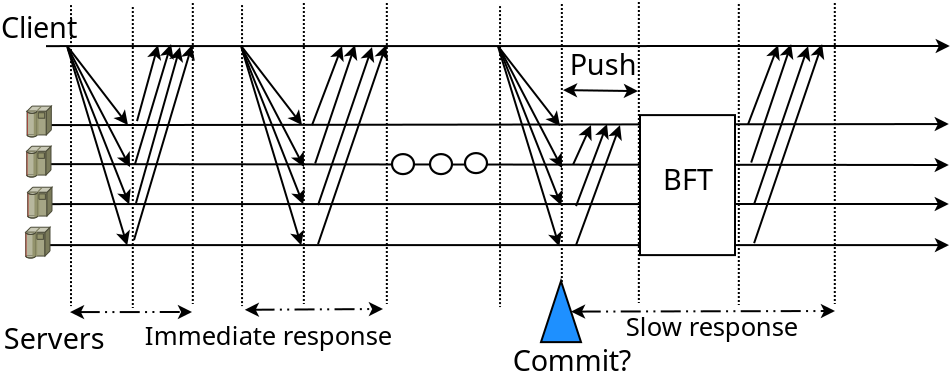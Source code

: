 <?xml version="1.0" encoding="UTF-8"?>
<dia:diagram xmlns:dia="http://www.lysator.liu.se/~alla/dia/">
  <dia:layer name="Background" visible="true">
    <dia:object type="Standard - Line" version="0" id="O0">
      <dia:attribute name="obj_pos">
        <dia:point val="2.25,20"/>
      </dia:attribute>
      <dia:attribute name="obj_bb">
        <dia:rectangle val="2.2,19.5;47.55,20.5"/>
      </dia:attribute>
      <dia:attribute name="conn_endpoints">
        <dia:point val="2.25,20"/>
        <dia:point val="47.5,20"/>
      </dia:attribute>
      <dia:attribute name="numcp">
        <dia:int val="1"/>
      </dia:attribute>
      <dia:attribute name="end_arrow">
        <dia:enum val="22"/>
      </dia:attribute>
      <dia:attribute name="end_arrow_length">
        <dia:real val="0.5"/>
      </dia:attribute>
      <dia:attribute name="end_arrow_width">
        <dia:real val="0.5"/>
      </dia:attribute>
    </dia:object>
    <dia:object type="Standard - Line" version="0" id="O1">
      <dia:attribute name="obj_pos">
        <dia:point val="2.4,17.95"/>
      </dia:attribute>
      <dia:attribute name="obj_bb">
        <dia:rectangle val="2.35,17.445;47.54,18.445"/>
      </dia:attribute>
      <dia:attribute name="conn_endpoints">
        <dia:point val="2.4,17.95"/>
        <dia:point val="47.49,17.945"/>
      </dia:attribute>
      <dia:attribute name="numcp">
        <dia:int val="1"/>
      </dia:attribute>
      <dia:attribute name="end_arrow">
        <dia:enum val="22"/>
      </dia:attribute>
      <dia:attribute name="end_arrow_length">
        <dia:real val="0.5"/>
      </dia:attribute>
      <dia:attribute name="end_arrow_width">
        <dia:real val="0.5"/>
      </dia:attribute>
    </dia:object>
    <dia:object type="Standard - Line" version="0" id="O2">
      <dia:attribute name="obj_pos">
        <dia:point val="2.4,15.95"/>
      </dia:attribute>
      <dia:attribute name="obj_bb">
        <dia:rectangle val="2.35,15.495;47.541,16.495"/>
      </dia:attribute>
      <dia:attribute name="conn_endpoints">
        <dia:point val="2.4,15.95"/>
        <dia:point val="47.49,15.995"/>
      </dia:attribute>
      <dia:attribute name="numcp">
        <dia:int val="1"/>
      </dia:attribute>
      <dia:attribute name="end_arrow">
        <dia:enum val="22"/>
      </dia:attribute>
      <dia:attribute name="end_arrow_length">
        <dia:real val="0.5"/>
      </dia:attribute>
      <dia:attribute name="end_arrow_width">
        <dia:real val="0.5"/>
      </dia:attribute>
    </dia:object>
    <dia:object type="Standard - Line" version="0" id="O3">
      <dia:attribute name="obj_pos">
        <dia:point val="2.4,14"/>
      </dia:attribute>
      <dia:attribute name="obj_bb">
        <dia:rectangle val="2.35,13.445;47.541,14.445"/>
      </dia:attribute>
      <dia:attribute name="conn_endpoints">
        <dia:point val="2.4,14"/>
        <dia:point val="47.49,13.945"/>
      </dia:attribute>
      <dia:attribute name="numcp">
        <dia:int val="1"/>
      </dia:attribute>
      <dia:attribute name="end_arrow">
        <dia:enum val="22"/>
      </dia:attribute>
      <dia:attribute name="end_arrow_length">
        <dia:real val="0.5"/>
      </dia:attribute>
      <dia:attribute name="end_arrow_width">
        <dia:real val="0.5"/>
      </dia:attribute>
    </dia:object>
    <dia:object type="Standard - Line" version="0" id="O4">
      <dia:attribute name="obj_pos">
        <dia:point val="2.35,10.05"/>
      </dia:attribute>
      <dia:attribute name="obj_bb">
        <dia:rectangle val="2.3,9.545;47.59,10.545"/>
      </dia:attribute>
      <dia:attribute name="conn_endpoints">
        <dia:point val="2.35,10.05"/>
        <dia:point val="47.54,10.045"/>
      </dia:attribute>
      <dia:attribute name="numcp">
        <dia:int val="1"/>
      </dia:attribute>
      <dia:attribute name="end_arrow">
        <dia:enum val="22"/>
      </dia:attribute>
      <dia:attribute name="end_arrow_length">
        <dia:real val="0.5"/>
      </dia:attribute>
      <dia:attribute name="end_arrow_width">
        <dia:real val="0.5"/>
      </dia:attribute>
    </dia:object>
    <dia:object type="Standard - Line" version="0" id="O5">
      <dia:attribute name="obj_pos">
        <dia:point val="3.45,10.1"/>
      </dia:attribute>
      <dia:attribute name="obj_bb">
        <dia:rectangle val="3.38,10.03;6.877,14.345"/>
      </dia:attribute>
      <dia:attribute name="conn_endpoints">
        <dia:point val="3.45,10.1"/>
        <dia:point val="6.45,14"/>
      </dia:attribute>
      <dia:attribute name="numcp">
        <dia:int val="1"/>
      </dia:attribute>
      <dia:attribute name="end_arrow">
        <dia:enum val="22"/>
      </dia:attribute>
      <dia:attribute name="end_arrow_length">
        <dia:real val="0.5"/>
      </dia:attribute>
      <dia:attribute name="end_arrow_width">
        <dia:real val="0.5"/>
      </dia:attribute>
    </dia:object>
    <dia:object type="Standard - Line" version="0" id="O6">
      <dia:attribute name="obj_pos">
        <dia:point val="3.46,10.165"/>
      </dia:attribute>
      <dia:attribute name="obj_bb">
        <dia:rectangle val="3.393,10.098;7.017,16.375"/>
      </dia:attribute>
      <dia:attribute name="conn_endpoints">
        <dia:point val="3.46,10.165"/>
        <dia:point val="6.55,16.1"/>
      </dia:attribute>
      <dia:attribute name="numcp">
        <dia:int val="1"/>
      </dia:attribute>
      <dia:attribute name="end_arrow">
        <dia:enum val="22"/>
      </dia:attribute>
      <dia:attribute name="end_arrow_length">
        <dia:real val="0.5"/>
      </dia:attribute>
      <dia:attribute name="end_arrow_width">
        <dia:real val="0.5"/>
      </dia:attribute>
    </dia:object>
    <dia:object type="Standard - Line" version="0" id="O7">
      <dia:attribute name="obj_pos">
        <dia:point val="3.45,10.2"/>
      </dia:attribute>
      <dia:attribute name="obj_bb">
        <dia:rectangle val="3.385,10.135;6.994,18.195"/>
      </dia:attribute>
      <dia:attribute name="conn_endpoints">
        <dia:point val="3.45,10.2"/>
        <dia:point val="6.51,17.965"/>
      </dia:attribute>
      <dia:attribute name="numcp">
        <dia:int val="1"/>
      </dia:attribute>
      <dia:attribute name="end_arrow">
        <dia:enum val="22"/>
      </dia:attribute>
      <dia:attribute name="end_arrow_length">
        <dia:real val="0.5"/>
      </dia:attribute>
      <dia:attribute name="end_arrow_width">
        <dia:real val="0.5"/>
      </dia:attribute>
    </dia:object>
    <dia:object type="Standard - Line" version="0" id="O8">
      <dia:attribute name="obj_pos">
        <dia:point val="3.4,10.05"/>
      </dia:attribute>
      <dia:attribute name="obj_bb">
        <dia:rectangle val="3.338,9.988;6.903,20.207"/>
      </dia:attribute>
      <dia:attribute name="conn_endpoints">
        <dia:point val="3.4,10.05"/>
        <dia:point val="6.41,20.015"/>
      </dia:attribute>
      <dia:attribute name="numcp">
        <dia:int val="1"/>
      </dia:attribute>
      <dia:attribute name="end_arrow">
        <dia:enum val="22"/>
      </dia:attribute>
      <dia:attribute name="end_arrow_length">
        <dia:real val="0.5"/>
      </dia:attribute>
      <dia:attribute name="end_arrow_width">
        <dia:real val="0.5"/>
      </dia:attribute>
    </dia:object>
    <dia:object type="Standard - Line" version="0" id="O9">
      <dia:attribute name="obj_pos">
        <dia:point val="6.9,13.8"/>
      </dia:attribute>
      <dia:attribute name="obj_bb">
        <dia:rectangle val="6.838,9.819;8.445,13.861"/>
      </dia:attribute>
      <dia:attribute name="conn_endpoints">
        <dia:point val="6.9,13.8"/>
        <dia:point val="7.95,10"/>
      </dia:attribute>
      <dia:attribute name="numcp">
        <dia:int val="1"/>
      </dia:attribute>
      <dia:attribute name="end_arrow">
        <dia:enum val="22"/>
      </dia:attribute>
      <dia:attribute name="end_arrow_length">
        <dia:real val="0.5"/>
      </dia:attribute>
      <dia:attribute name="end_arrow_width">
        <dia:real val="0.5"/>
      </dia:attribute>
    </dia:object>
    <dia:object type="Standard - Line" version="0" id="O10">
      <dia:attribute name="obj_pos">
        <dia:point val="6.8,15.95"/>
      </dia:attribute>
      <dia:attribute name="obj_bb">
        <dia:rectangle val="6.738,9.758;9.093,16.012"/>
      </dia:attribute>
      <dia:attribute name="conn_endpoints">
        <dia:point val="6.8,15.95"/>
        <dia:point val="8.6,9.95"/>
      </dia:attribute>
      <dia:attribute name="numcp">
        <dia:int val="1"/>
      </dia:attribute>
      <dia:attribute name="end_arrow">
        <dia:enum val="22"/>
      </dia:attribute>
      <dia:attribute name="end_arrow_length">
        <dia:real val="0.5"/>
      </dia:attribute>
      <dia:attribute name="end_arrow_width">
        <dia:real val="0.5"/>
      </dia:attribute>
    </dia:object>
    <dia:object type="Standard - Line" version="0" id="O11">
      <dia:attribute name="obj_pos">
        <dia:point val="6.85,17.9"/>
      </dia:attribute>
      <dia:attribute name="obj_bb">
        <dia:rectangle val="6.788,9.916;9.545,17.962"/>
      </dia:attribute>
      <dia:attribute name="conn_endpoints">
        <dia:point val="6.85,17.9"/>
        <dia:point val="9.05,10.1"/>
      </dia:attribute>
      <dia:attribute name="numcp">
        <dia:int val="1"/>
      </dia:attribute>
      <dia:attribute name="end_arrow">
        <dia:enum val="22"/>
      </dia:attribute>
      <dia:attribute name="end_arrow_length">
        <dia:real val="0.5"/>
      </dia:attribute>
      <dia:attribute name="end_arrow_width">
        <dia:real val="0.5"/>
      </dia:attribute>
    </dia:object>
    <dia:object type="Standard - Line" version="0" id="O12">
      <dia:attribute name="obj_pos">
        <dia:point val="6.75,19.75"/>
      </dia:attribute>
      <dia:attribute name="obj_bb">
        <dia:rectangle val="6.688,9.81;10.143,19.812"/>
      </dia:attribute>
      <dia:attribute name="conn_endpoints">
        <dia:point val="6.75,19.75"/>
        <dia:point val="9.65,10"/>
      </dia:attribute>
      <dia:attribute name="numcp">
        <dia:int val="1"/>
      </dia:attribute>
      <dia:attribute name="end_arrow">
        <dia:enum val="22"/>
      </dia:attribute>
      <dia:attribute name="end_arrow_length">
        <dia:real val="0.5"/>
      </dia:attribute>
      <dia:attribute name="end_arrow_width">
        <dia:real val="0.5"/>
      </dia:attribute>
    </dia:object>
    <dia:object type="Standard - Line" version="0" id="O13">
      <dia:attribute name="obj_pos">
        <dia:point val="3.6,8"/>
      </dia:attribute>
      <dia:attribute name="obj_bb">
        <dia:rectangle val="3.55,7.95;3.65,23.1"/>
      </dia:attribute>
      <dia:attribute name="conn_endpoints">
        <dia:point val="3.6,8"/>
        <dia:point val="3.6,23.05"/>
      </dia:attribute>
      <dia:attribute name="numcp">
        <dia:int val="1"/>
      </dia:attribute>
      <dia:attribute name="line_style">
        <dia:enum val="4"/>
      </dia:attribute>
    </dia:object>
    <dia:object type="Standard - Line" version="0" id="O14">
      <dia:attribute name="obj_pos">
        <dia:point val="6.69,8.095"/>
      </dia:attribute>
      <dia:attribute name="obj_bb">
        <dia:rectangle val="6.64,8.045;6.74,23.195"/>
      </dia:attribute>
      <dia:attribute name="conn_endpoints">
        <dia:point val="6.69,8.095"/>
        <dia:point val="6.69,23.145"/>
      </dia:attribute>
      <dia:attribute name="numcp">
        <dia:int val="1"/>
      </dia:attribute>
      <dia:attribute name="line_style">
        <dia:enum val="4"/>
      </dia:attribute>
    </dia:object>
    <dia:object type="Standard - Line" version="0" id="O15">
      <dia:attribute name="obj_pos">
        <dia:point val="9.69,7.895"/>
      </dia:attribute>
      <dia:attribute name="obj_bb">
        <dia:rectangle val="9.64,7.845;9.74,22.995"/>
      </dia:attribute>
      <dia:attribute name="conn_endpoints">
        <dia:point val="9.69,7.895"/>
        <dia:point val="9.69,22.945"/>
      </dia:attribute>
      <dia:attribute name="numcp">
        <dia:int val="1"/>
      </dia:attribute>
      <dia:attribute name="line_style">
        <dia:enum val="4"/>
      </dia:attribute>
    </dia:object>
    <dia:object type="Standard - Line" version="0" id="O16">
      <dia:attribute name="obj_pos">
        <dia:point val="24.945,10.047"/>
      </dia:attribute>
      <dia:attribute name="obj_bb">
        <dia:rectangle val="24.875,9.977;28.478,14.396"/>
      </dia:attribute>
      <dia:attribute name="conn_endpoints">
        <dia:point val="24.945,10.047"/>
        <dia:point val="28.052,14.05"/>
      </dia:attribute>
      <dia:attribute name="numcp">
        <dia:int val="1"/>
      </dia:attribute>
      <dia:attribute name="end_arrow">
        <dia:enum val="22"/>
      </dia:attribute>
      <dia:attribute name="end_arrow_length">
        <dia:real val="0.5"/>
      </dia:attribute>
      <dia:attribute name="end_arrow_width">
        <dia:real val="0.5"/>
      </dia:attribute>
      <dia:connections>
        <dia:connection handle="0" to="O4" connection="0"/>
      </dia:connections>
    </dia:object>
    <dia:object type="Standard - Line" version="0" id="O17">
      <dia:attribute name="obj_pos">
        <dia:point val="25.062,10.215"/>
      </dia:attribute>
      <dia:attribute name="obj_bb">
        <dia:rectangle val="24.995,10.148;28.619,16.425"/>
      </dia:attribute>
      <dia:attribute name="conn_endpoints">
        <dia:point val="25.062,10.215"/>
        <dia:point val="28.152,16.15"/>
      </dia:attribute>
      <dia:attribute name="numcp">
        <dia:int val="1"/>
      </dia:attribute>
      <dia:attribute name="end_arrow">
        <dia:enum val="22"/>
      </dia:attribute>
      <dia:attribute name="end_arrow_length">
        <dia:real val="0.5"/>
      </dia:attribute>
      <dia:attribute name="end_arrow_width">
        <dia:real val="0.5"/>
      </dia:attribute>
    </dia:object>
    <dia:object type="Standard - Line" version="0" id="O18">
      <dia:attribute name="obj_pos">
        <dia:point val="25.052,10.25"/>
      </dia:attribute>
      <dia:attribute name="obj_bb">
        <dia:rectangle val="24.987,10.185;28.596,18.245"/>
      </dia:attribute>
      <dia:attribute name="conn_endpoints">
        <dia:point val="25.052,10.25"/>
        <dia:point val="28.112,18.015"/>
      </dia:attribute>
      <dia:attribute name="numcp">
        <dia:int val="1"/>
      </dia:attribute>
      <dia:attribute name="end_arrow">
        <dia:enum val="22"/>
      </dia:attribute>
      <dia:attribute name="end_arrow_length">
        <dia:real val="0.5"/>
      </dia:attribute>
      <dia:attribute name="end_arrow_width">
        <dia:real val="0.5"/>
      </dia:attribute>
    </dia:object>
    <dia:object type="Standard - Line" version="0" id="O19">
      <dia:attribute name="obj_pos">
        <dia:point val="24.945,10.047"/>
      </dia:attribute>
      <dia:attribute name="obj_bb">
        <dia:rectangle val="24.883,9.985;28.505,20.259"/>
      </dia:attribute>
      <dia:attribute name="conn_endpoints">
        <dia:point val="24.945,10.047"/>
        <dia:point val="28.012,20.065"/>
      </dia:attribute>
      <dia:attribute name="numcp">
        <dia:int val="1"/>
      </dia:attribute>
      <dia:attribute name="end_arrow">
        <dia:enum val="22"/>
      </dia:attribute>
      <dia:attribute name="end_arrow_length">
        <dia:real val="0.5"/>
      </dia:attribute>
      <dia:attribute name="end_arrow_width">
        <dia:real val="0.5"/>
      </dia:attribute>
      <dia:connections>
        <dia:connection handle="0" to="O4" connection="0"/>
      </dia:connections>
    </dia:object>
    <dia:object type="Standard - Line" version="0" id="O20">
      <dia:attribute name="obj_pos">
        <dia:point val="28.707,15.969"/>
      </dia:attribute>
      <dia:attribute name="obj_bb">
        <dia:rectangle val="28.641,13.748;30.076,16.035"/>
      </dia:attribute>
      <dia:attribute name="conn_endpoints">
        <dia:point val="28.707,15.969"/>
        <dia:point val="29.6,14"/>
      </dia:attribute>
      <dia:attribute name="numcp">
        <dia:int val="1"/>
      </dia:attribute>
      <dia:attribute name="end_arrow">
        <dia:enum val="22"/>
      </dia:attribute>
      <dia:attribute name="end_arrow_length">
        <dia:real val="0.5"/>
      </dia:attribute>
      <dia:attribute name="end_arrow_width">
        <dia:real val="0.5"/>
      </dia:attribute>
    </dia:object>
    <dia:object type="Standard - Line" version="0" id="O21">
      <dia:attribute name="obj_pos">
        <dia:point val="28.852,18.05"/>
      </dia:attribute>
      <dia:attribute name="obj_bb">
        <dia:rectangle val="28.788,13.727;30.885,18.114"/>
      </dia:attribute>
      <dia:attribute name="conn_endpoints">
        <dia:point val="28.852,18.05"/>
        <dia:point val="30.4,13.95"/>
      </dia:attribute>
      <dia:attribute name="numcp">
        <dia:int val="1"/>
      </dia:attribute>
      <dia:attribute name="end_arrow">
        <dia:enum val="22"/>
      </dia:attribute>
      <dia:attribute name="end_arrow_length">
        <dia:real val="0.5"/>
      </dia:attribute>
      <dia:attribute name="end_arrow_width">
        <dia:real val="0.5"/>
      </dia:attribute>
    </dia:object>
    <dia:object type="Standard - Line" version="0" id="O22">
      <dia:attribute name="obj_pos">
        <dia:point val="28.852,20"/>
      </dia:attribute>
      <dia:attribute name="obj_bb">
        <dia:rectangle val="28.788,13.781;31.537,20.064"/>
      </dia:attribute>
      <dia:attribute name="conn_endpoints">
        <dia:point val="28.852,20"/>
        <dia:point val="31.05,14"/>
      </dia:attribute>
      <dia:attribute name="numcp">
        <dia:int val="1"/>
      </dia:attribute>
      <dia:attribute name="end_arrow">
        <dia:enum val="22"/>
      </dia:attribute>
      <dia:attribute name="end_arrow_length">
        <dia:real val="0.5"/>
      </dia:attribute>
      <dia:attribute name="end_arrow_width">
        <dia:real val="0.5"/>
      </dia:attribute>
    </dia:object>
    <dia:object type="Standard - Line" version="0" id="O23">
      <dia:attribute name="obj_pos">
        <dia:point val="25.052,8.05"/>
      </dia:attribute>
      <dia:attribute name="obj_bb">
        <dia:rectangle val="25.002,8;25.102,23.15"/>
      </dia:attribute>
      <dia:attribute name="conn_endpoints">
        <dia:point val="25.052,8.05"/>
        <dia:point val="25.052,23.1"/>
      </dia:attribute>
      <dia:attribute name="numcp">
        <dia:int val="1"/>
      </dia:attribute>
      <dia:attribute name="line_style">
        <dia:enum val="4"/>
      </dia:attribute>
    </dia:object>
    <dia:object type="Standard - Line" version="0" id="O24">
      <dia:attribute name="obj_pos">
        <dia:point val="28.142,7.945"/>
      </dia:attribute>
      <dia:attribute name="obj_bb">
        <dia:rectangle val="28.092,7.895;28.192,23.045"/>
      </dia:attribute>
      <dia:attribute name="conn_endpoints">
        <dia:point val="28.142,7.945"/>
        <dia:point val="28.142,22.995"/>
      </dia:attribute>
      <dia:attribute name="numcp">
        <dia:int val="1"/>
      </dia:attribute>
      <dia:attribute name="line_style">
        <dia:enum val="4"/>
      </dia:attribute>
    </dia:object>
    <dia:object type="Standard - Line" version="0" id="O25">
      <dia:attribute name="obj_pos">
        <dia:point val="31.992,7.845"/>
      </dia:attribute>
      <dia:attribute name="obj_bb">
        <dia:rectangle val="31.942,7.795;32.042,22.945"/>
      </dia:attribute>
      <dia:attribute name="conn_endpoints">
        <dia:point val="31.992,7.845"/>
        <dia:point val="31.992,22.895"/>
      </dia:attribute>
      <dia:attribute name="numcp">
        <dia:int val="1"/>
      </dia:attribute>
      <dia:attribute name="line_style">
        <dia:enum val="4"/>
      </dia:attribute>
    </dia:object>
    <dia:object type="Standard - Box" version="0" id="O26">
      <dia:attribute name="obj_pos">
        <dia:point val="32.05,13.5"/>
      </dia:attribute>
      <dia:attribute name="obj_bb">
        <dia:rectangle val="32,13.45;36.85,20.55"/>
      </dia:attribute>
      <dia:attribute name="elem_corner">
        <dia:point val="32.05,13.5"/>
      </dia:attribute>
      <dia:attribute name="elem_width">
        <dia:real val="4.75"/>
      </dia:attribute>
      <dia:attribute name="elem_height">
        <dia:real val="7.0"/>
      </dia:attribute>
      <dia:attribute name="show_background">
        <dia:boolean val="true"/>
      </dia:attribute>
    </dia:object>
    <dia:object type="Standard - Line" version="0" id="O27">
      <dia:attribute name="obj_pos">
        <dia:point val="37.455,13.954"/>
      </dia:attribute>
      <dia:attribute name="obj_bb">
        <dia:rectangle val="37.39,9.78;39.44,14.018"/>
      </dia:attribute>
      <dia:attribute name="conn_endpoints">
        <dia:point val="37.455,13.954"/>
        <dia:point val="38.955,10.004"/>
      </dia:attribute>
      <dia:attribute name="numcp">
        <dia:int val="1"/>
      </dia:attribute>
      <dia:attribute name="end_arrow">
        <dia:enum val="22"/>
      </dia:attribute>
      <dia:attribute name="end_arrow_length">
        <dia:real val="0.5"/>
      </dia:attribute>
      <dia:attribute name="end_arrow_width">
        <dia:real val="0.5"/>
      </dia:attribute>
    </dia:object>
    <dia:object type="Standard - Line" version="0" id="O28">
      <dia:attribute name="obj_pos">
        <dia:point val="37.609,15.873"/>
      </dia:attribute>
      <dia:attribute name="obj_bb">
        <dia:rectangle val="37.546,9.747;40.094,15.937"/>
      </dia:attribute>
      <dia:attribute name="conn_endpoints">
        <dia:point val="37.609,15.873"/>
        <dia:point val="39.605,9.954"/>
      </dia:attribute>
      <dia:attribute name="numcp">
        <dia:int val="1"/>
      </dia:attribute>
      <dia:attribute name="end_arrow">
        <dia:enum val="22"/>
      </dia:attribute>
      <dia:attribute name="end_arrow_length">
        <dia:real val="0.5"/>
      </dia:attribute>
      <dia:attribute name="end_arrow_width">
        <dia:real val="0.5"/>
      </dia:attribute>
    </dia:object>
    <dia:object type="Standard - Line" version="0" id="O29">
      <dia:attribute name="obj_pos">
        <dia:point val="37.755,17.954"/>
      </dia:attribute>
      <dia:attribute name="obj_bb">
        <dia:rectangle val="37.691,9.845;40.944,18.017"/>
      </dia:attribute>
      <dia:attribute name="conn_endpoints">
        <dia:point val="37.755,17.954"/>
        <dia:point val="40.455,10.054"/>
      </dia:attribute>
      <dia:attribute name="numcp">
        <dia:int val="1"/>
      </dia:attribute>
      <dia:attribute name="end_arrow">
        <dia:enum val="22"/>
      </dia:attribute>
      <dia:attribute name="end_arrow_length">
        <dia:real val="0.5"/>
      </dia:attribute>
      <dia:attribute name="end_arrow_width">
        <dia:real val="0.5"/>
      </dia:attribute>
    </dia:object>
    <dia:object type="Standard - Line" version="0" id="O30">
      <dia:attribute name="obj_pos">
        <dia:point val="37.755,19.904"/>
      </dia:attribute>
      <dia:attribute name="obj_bb">
        <dia:rectangle val="37.691,9.745;41.644,19.968"/>
      </dia:attribute>
      <dia:attribute name="conn_endpoints">
        <dia:point val="37.755,19.904"/>
        <dia:point val="41.154,9.954"/>
      </dia:attribute>
      <dia:attribute name="numcp">
        <dia:int val="1"/>
      </dia:attribute>
      <dia:attribute name="end_arrow">
        <dia:enum val="22"/>
      </dia:attribute>
      <dia:attribute name="end_arrow_length">
        <dia:real val="0.5"/>
      </dia:attribute>
      <dia:attribute name="end_arrow_width">
        <dia:real val="0.5"/>
      </dia:attribute>
    </dia:object>
    <dia:object type="Standard - Line" version="0" id="O31">
      <dia:attribute name="obj_pos">
        <dia:point val="12.152,10.1"/>
      </dia:attribute>
      <dia:attribute name="obj_bb">
        <dia:rectangle val="12.082,10.03;15.579,14.345"/>
      </dia:attribute>
      <dia:attribute name="conn_endpoints">
        <dia:point val="12.152,10.1"/>
        <dia:point val="15.152,14"/>
      </dia:attribute>
      <dia:attribute name="numcp">
        <dia:int val="1"/>
      </dia:attribute>
      <dia:attribute name="end_arrow">
        <dia:enum val="22"/>
      </dia:attribute>
      <dia:attribute name="end_arrow_length">
        <dia:real val="0.5"/>
      </dia:attribute>
      <dia:attribute name="end_arrow_width">
        <dia:real val="0.5"/>
      </dia:attribute>
    </dia:object>
    <dia:object type="Standard - Line" version="0" id="O32">
      <dia:attribute name="obj_pos">
        <dia:point val="12.162,10.165"/>
      </dia:attribute>
      <dia:attribute name="obj_bb">
        <dia:rectangle val="12.095,10.098;15.719,16.375"/>
      </dia:attribute>
      <dia:attribute name="conn_endpoints">
        <dia:point val="12.162,10.165"/>
        <dia:point val="15.252,16.1"/>
      </dia:attribute>
      <dia:attribute name="numcp">
        <dia:int val="1"/>
      </dia:attribute>
      <dia:attribute name="end_arrow">
        <dia:enum val="22"/>
      </dia:attribute>
      <dia:attribute name="end_arrow_length">
        <dia:real val="0.5"/>
      </dia:attribute>
      <dia:attribute name="end_arrow_width">
        <dia:real val="0.5"/>
      </dia:attribute>
    </dia:object>
    <dia:object type="Standard - Line" version="0" id="O33">
      <dia:attribute name="obj_pos">
        <dia:point val="12.152,10.2"/>
      </dia:attribute>
      <dia:attribute name="obj_bb">
        <dia:rectangle val="12.087,10.135;15.696,18.195"/>
      </dia:attribute>
      <dia:attribute name="conn_endpoints">
        <dia:point val="12.152,10.2"/>
        <dia:point val="15.212,17.965"/>
      </dia:attribute>
      <dia:attribute name="numcp">
        <dia:int val="1"/>
      </dia:attribute>
      <dia:attribute name="end_arrow">
        <dia:enum val="22"/>
      </dia:attribute>
      <dia:attribute name="end_arrow_length">
        <dia:real val="0.5"/>
      </dia:attribute>
      <dia:attribute name="end_arrow_width">
        <dia:real val="0.5"/>
      </dia:attribute>
    </dia:object>
    <dia:object type="Standard - Line" version="0" id="O34">
      <dia:attribute name="obj_pos">
        <dia:point val="12.102,10.05"/>
      </dia:attribute>
      <dia:attribute name="obj_bb">
        <dia:rectangle val="12.04,9.988;15.605,20.207"/>
      </dia:attribute>
      <dia:attribute name="conn_endpoints">
        <dia:point val="12.102,10.05"/>
        <dia:point val="15.112,20.015"/>
      </dia:attribute>
      <dia:attribute name="numcp">
        <dia:int val="1"/>
      </dia:attribute>
      <dia:attribute name="end_arrow">
        <dia:enum val="22"/>
      </dia:attribute>
      <dia:attribute name="end_arrow_length">
        <dia:real val="0.5"/>
      </dia:attribute>
      <dia:attribute name="end_arrow_width">
        <dia:real val="0.5"/>
      </dia:attribute>
    </dia:object>
    <dia:object type="Standard - Line" version="0" id="O35">
      <dia:attribute name="obj_pos">
        <dia:point val="15.652,14"/>
      </dia:attribute>
      <dia:attribute name="obj_bb">
        <dia:rectangle val="15.588,9.826;17.637,14.065"/>
      </dia:attribute>
      <dia:attribute name="conn_endpoints">
        <dia:point val="15.652,14"/>
        <dia:point val="17.152,10.05"/>
      </dia:attribute>
      <dia:attribute name="numcp">
        <dia:int val="1"/>
      </dia:attribute>
      <dia:attribute name="end_arrow">
        <dia:enum val="22"/>
      </dia:attribute>
      <dia:attribute name="end_arrow_length">
        <dia:real val="0.5"/>
      </dia:attribute>
      <dia:attribute name="end_arrow_width">
        <dia:real val="0.5"/>
      </dia:attribute>
    </dia:object>
    <dia:object type="Standard - Line" version="0" id="O36">
      <dia:attribute name="obj_pos">
        <dia:point val="15.807,15.919"/>
      </dia:attribute>
      <dia:attribute name="obj_bb">
        <dia:rectangle val="15.743,9.793;18.292,15.983"/>
      </dia:attribute>
      <dia:attribute name="conn_endpoints">
        <dia:point val="15.807,15.919"/>
        <dia:point val="17.802,10"/>
      </dia:attribute>
      <dia:attribute name="numcp">
        <dia:int val="1"/>
      </dia:attribute>
      <dia:attribute name="end_arrow">
        <dia:enum val="22"/>
      </dia:attribute>
      <dia:attribute name="end_arrow_length">
        <dia:real val="0.5"/>
      </dia:attribute>
      <dia:attribute name="end_arrow_width">
        <dia:real val="0.5"/>
      </dia:attribute>
    </dia:object>
    <dia:object type="Standard - Line" version="0" id="O37">
      <dia:attribute name="obj_pos">
        <dia:point val="15.952,18"/>
      </dia:attribute>
      <dia:attribute name="obj_bb">
        <dia:rectangle val="15.889,9.891;19.142,18.064"/>
      </dia:attribute>
      <dia:attribute name="conn_endpoints">
        <dia:point val="15.952,18"/>
        <dia:point val="18.652,10.1"/>
      </dia:attribute>
      <dia:attribute name="numcp">
        <dia:int val="1"/>
      </dia:attribute>
      <dia:attribute name="end_arrow">
        <dia:enum val="22"/>
      </dia:attribute>
      <dia:attribute name="end_arrow_length">
        <dia:real val="0.5"/>
      </dia:attribute>
      <dia:attribute name="end_arrow_width">
        <dia:real val="0.5"/>
      </dia:attribute>
    </dia:object>
    <dia:object type="Standard - Line" version="0" id="O38">
      <dia:attribute name="obj_pos">
        <dia:point val="15.952,19.95"/>
      </dia:attribute>
      <dia:attribute name="obj_bb">
        <dia:rectangle val="15.889,9.791;19.842,20.014"/>
      </dia:attribute>
      <dia:attribute name="conn_endpoints">
        <dia:point val="15.952,19.95"/>
        <dia:point val="19.352,10"/>
      </dia:attribute>
      <dia:attribute name="numcp">
        <dia:int val="1"/>
      </dia:attribute>
      <dia:attribute name="end_arrow">
        <dia:enum val="22"/>
      </dia:attribute>
      <dia:attribute name="end_arrow_length">
        <dia:real val="0.5"/>
      </dia:attribute>
      <dia:attribute name="end_arrow_width">
        <dia:real val="0.5"/>
      </dia:attribute>
    </dia:object>
    <dia:object type="Standard - Line" version="0" id="O39">
      <dia:attribute name="obj_pos">
        <dia:point val="12.152,8"/>
      </dia:attribute>
      <dia:attribute name="obj_bb">
        <dia:rectangle val="12.102,7.95;12.202,23.1"/>
      </dia:attribute>
      <dia:attribute name="conn_endpoints">
        <dia:point val="12.152,8"/>
        <dia:point val="12.152,23.05"/>
      </dia:attribute>
      <dia:attribute name="numcp">
        <dia:int val="1"/>
      </dia:attribute>
      <dia:attribute name="line_style">
        <dia:enum val="4"/>
      </dia:attribute>
    </dia:object>
    <dia:object type="Standard - Line" version="0" id="O40">
      <dia:attribute name="obj_pos">
        <dia:point val="15.242,7.895"/>
      </dia:attribute>
      <dia:attribute name="obj_bb">
        <dia:rectangle val="15.192,7.845;15.292,22.995"/>
      </dia:attribute>
      <dia:attribute name="conn_endpoints">
        <dia:point val="15.242,7.895"/>
        <dia:point val="15.242,22.945"/>
      </dia:attribute>
      <dia:attribute name="numcp">
        <dia:int val="1"/>
      </dia:attribute>
      <dia:attribute name="line_style">
        <dia:enum val="4"/>
      </dia:attribute>
    </dia:object>
    <dia:object type="Standard - Line" version="0" id="O41">
      <dia:attribute name="obj_pos">
        <dia:point val="19.392,7.895"/>
      </dia:attribute>
      <dia:attribute name="obj_bb">
        <dia:rectangle val="19.342,7.845;19.442,22.995"/>
      </dia:attribute>
      <dia:attribute name="conn_endpoints">
        <dia:point val="19.392,7.895"/>
        <dia:point val="19.392,22.945"/>
      </dia:attribute>
      <dia:attribute name="numcp">
        <dia:int val="1"/>
      </dia:attribute>
      <dia:attribute name="line_style">
        <dia:enum val="4"/>
      </dia:attribute>
    </dia:object>
    <dia:object type="Standard - Text" version="0" id="O42">
      <dia:attribute name="obj_pos">
        <dia:point val="33.2,17.25"/>
      </dia:attribute>
      <dia:attribute name="obj_bb">
        <dia:rectangle val="33.2,15.9;35.7,18"/>
      </dia:attribute>
      <dia:attribute name="text">
        <dia:composite type="text">
          <dia:attribute name="string">
            <dia:string>#BFT#</dia:string>
          </dia:attribute>
          <dia:attribute name="font">
            <dia:font family="sans" style="0" name="Helvetica"/>
          </dia:attribute>
          <dia:attribute name="height">
            <dia:real val="1.8"/>
          </dia:attribute>
          <dia:attribute name="pos">
            <dia:point val="33.2,17.25"/>
          </dia:attribute>
          <dia:attribute name="color">
            <dia:color val="#000000"/>
          </dia:attribute>
          <dia:attribute name="alignment">
            <dia:enum val="0"/>
          </dia:attribute>
        </dia:composite>
      </dia:attribute>
    </dia:object>
    <dia:object type="Standard - Text" version="0" id="O43">
      <dia:attribute name="obj_pos">
        <dia:point val="0.1,9.65"/>
      </dia:attribute>
      <dia:attribute name="obj_bb">
        <dia:rectangle val="0.1,8.3;3.5,10.4"/>
      </dia:attribute>
      <dia:attribute name="text">
        <dia:composite type="text">
          <dia:attribute name="string">
            <dia:string>#Client#</dia:string>
          </dia:attribute>
          <dia:attribute name="font">
            <dia:font family="sans" style="0" name="Helvetica"/>
          </dia:attribute>
          <dia:attribute name="height">
            <dia:real val="1.8"/>
          </dia:attribute>
          <dia:attribute name="pos">
            <dia:point val="0.1,9.65"/>
          </dia:attribute>
          <dia:attribute name="color">
            <dia:color val="#000000"/>
          </dia:attribute>
          <dia:attribute name="alignment">
            <dia:enum val="0"/>
          </dia:attribute>
        </dia:composite>
      </dia:attribute>
    </dia:object>
    <dia:object type="Standard - Text" version="0" id="O44">
      <dia:attribute name="obj_pos">
        <dia:point val="0.24,25.195"/>
      </dia:attribute>
      <dia:attribute name="obj_bb">
        <dia:rectangle val="0.24,23.845;4.84,25.945"/>
      </dia:attribute>
      <dia:attribute name="text">
        <dia:composite type="text">
          <dia:attribute name="string">
            <dia:string>#Servers#</dia:string>
          </dia:attribute>
          <dia:attribute name="font">
            <dia:font family="sans" style="0" name="Helvetica"/>
          </dia:attribute>
          <dia:attribute name="height">
            <dia:real val="1.8"/>
          </dia:attribute>
          <dia:attribute name="pos">
            <dia:point val="0.24,25.195"/>
          </dia:attribute>
          <dia:attribute name="color">
            <dia:color val="#000000"/>
          </dia:attribute>
          <dia:attribute name="alignment">
            <dia:enum val="0"/>
          </dia:attribute>
        </dia:composite>
      </dia:attribute>
    </dia:object>
    <dia:object type="Standard - Line" version="0" id="O45">
      <dia:attribute name="obj_pos">
        <dia:point val="36.99,7.945"/>
      </dia:attribute>
      <dia:attribute name="obj_bb">
        <dia:rectangle val="36.94,7.895;37.04,23.045"/>
      </dia:attribute>
      <dia:attribute name="conn_endpoints">
        <dia:point val="36.99,7.945"/>
        <dia:point val="36.99,22.995"/>
      </dia:attribute>
      <dia:attribute name="numcp">
        <dia:int val="1"/>
      </dia:attribute>
      <dia:attribute name="line_style">
        <dia:enum val="4"/>
      </dia:attribute>
    </dia:object>
    <dia:object type="Standard - Line" version="0" id="O46">
      <dia:attribute name="obj_pos">
        <dia:point val="41.79,7.895"/>
      </dia:attribute>
      <dia:attribute name="obj_bb">
        <dia:rectangle val="41.74,7.845;41.84,22.995"/>
      </dia:attribute>
      <dia:attribute name="conn_endpoints">
        <dia:point val="41.79,7.895"/>
        <dia:point val="41.79,22.945"/>
      </dia:attribute>
      <dia:attribute name="numcp">
        <dia:int val="1"/>
      </dia:attribute>
      <dia:attribute name="line_style">
        <dia:enum val="4"/>
      </dia:attribute>
    </dia:object>
    <dia:object type="Standard - Ellipse" version="0" id="O47">
      <dia:attribute name="obj_pos">
        <dia:point val="19.65,15.45"/>
      </dia:attribute>
      <dia:attribute name="obj_bb">
        <dia:rectangle val="19.595,15.395;20.805,16.505"/>
      </dia:attribute>
      <dia:attribute name="elem_corner">
        <dia:point val="19.65,15.45"/>
      </dia:attribute>
      <dia:attribute name="elem_width">
        <dia:real val="1.1"/>
      </dia:attribute>
      <dia:attribute name="elem_height">
        <dia:real val="1"/>
      </dia:attribute>
      <dia:attribute name="border_width">
        <dia:real val="0.11"/>
      </dia:attribute>
    </dia:object>
    <dia:object type="Standard - Ellipse" version="0" id="O48">
      <dia:attribute name="obj_pos">
        <dia:point val="21.55,15.45"/>
      </dia:attribute>
      <dia:attribute name="obj_bb">
        <dia:rectangle val="21.495,15.395;22.705,16.505"/>
      </dia:attribute>
      <dia:attribute name="elem_corner">
        <dia:point val="21.55,15.45"/>
      </dia:attribute>
      <dia:attribute name="elem_width">
        <dia:real val="1.1"/>
      </dia:attribute>
      <dia:attribute name="elem_height">
        <dia:real val="1"/>
      </dia:attribute>
      <dia:attribute name="border_width">
        <dia:real val="0.11"/>
      </dia:attribute>
    </dia:object>
    <dia:object type="Standard - Ellipse" version="0" id="O49">
      <dia:attribute name="obj_pos">
        <dia:point val="23.3,15.4"/>
      </dia:attribute>
      <dia:attribute name="obj_bb">
        <dia:rectangle val="23.245,15.345;24.455,16.455"/>
      </dia:attribute>
      <dia:attribute name="elem_corner">
        <dia:point val="23.3,15.4"/>
      </dia:attribute>
      <dia:attribute name="elem_width">
        <dia:real val="1.1"/>
      </dia:attribute>
      <dia:attribute name="elem_height">
        <dia:real val="1"/>
      </dia:attribute>
      <dia:attribute name="border_width">
        <dia:real val="0.11"/>
      </dia:attribute>
    </dia:object>
    <dia:object type="Cisco - IBM mainframe" version="0" id="O50">
      <dia:attribute name="obj_pos">
        <dia:point val="1.469,13.05"/>
      </dia:attribute>
      <dia:attribute name="obj_bb">
        <dia:rectangle val="1.207,12.289;2.841,14.638"/>
      </dia:attribute>
      <dia:attribute name="elem_corner">
        <dia:point val="1.469,13.05"/>
      </dia:attribute>
      <dia:attribute name="elem_width">
        <dia:real val="1.081"/>
      </dia:attribute>
      <dia:attribute name="elem_height">
        <dia:real val="1.542"/>
      </dia:attribute>
      <dia:attribute name="line_width">
        <dia:real val="0.1"/>
      </dia:attribute>
      <dia:attribute name="line_colour">
        <dia:color val="#000000"/>
      </dia:attribute>
      <dia:attribute name="fill_colour">
        <dia:color val="#ffffff"/>
      </dia:attribute>
      <dia:attribute name="show_background">
        <dia:boolean val="true"/>
      </dia:attribute>
      <dia:attribute name="line_style">
        <dia:enum val="0"/>
        <dia:real val="1"/>
      </dia:attribute>
      <dia:attribute name="flip_horizontal">
        <dia:boolean val="false"/>
      </dia:attribute>
      <dia:attribute name="flip_vertical">
        <dia:boolean val="false"/>
      </dia:attribute>
    </dia:object>
    <dia:object type="Cisco - IBM mainframe" version="0" id="O51">
      <dia:attribute name="obj_pos">
        <dia:point val="1.452,15.056"/>
      </dia:attribute>
      <dia:attribute name="obj_bb">
        <dia:rectangle val="1.19,14.295;2.824,16.645"/>
      </dia:attribute>
      <dia:attribute name="elem_corner">
        <dia:point val="1.452,15.056"/>
      </dia:attribute>
      <dia:attribute name="elem_width">
        <dia:real val="1.081"/>
      </dia:attribute>
      <dia:attribute name="elem_height">
        <dia:real val="1.542"/>
      </dia:attribute>
      <dia:attribute name="line_width">
        <dia:real val="0.1"/>
      </dia:attribute>
      <dia:attribute name="line_colour">
        <dia:color val="#000000"/>
      </dia:attribute>
      <dia:attribute name="fill_colour">
        <dia:color val="#ffffff"/>
      </dia:attribute>
      <dia:attribute name="show_background">
        <dia:boolean val="true"/>
      </dia:attribute>
      <dia:attribute name="line_style">
        <dia:enum val="0"/>
        <dia:real val="1"/>
      </dia:attribute>
      <dia:attribute name="flip_horizontal">
        <dia:boolean val="false"/>
      </dia:attribute>
      <dia:attribute name="flip_vertical">
        <dia:boolean val="false"/>
      </dia:attribute>
    </dia:object>
    <dia:object type="Cisco - IBM mainframe" version="0" id="O52">
      <dia:attribute name="obj_pos">
        <dia:point val="1.502,17.106"/>
      </dia:attribute>
      <dia:attribute name="obj_bb">
        <dia:rectangle val="1.24,16.345;2.874,18.695"/>
      </dia:attribute>
      <dia:attribute name="elem_corner">
        <dia:point val="1.502,17.106"/>
      </dia:attribute>
      <dia:attribute name="elem_width">
        <dia:real val="1.081"/>
      </dia:attribute>
      <dia:attribute name="elem_height">
        <dia:real val="1.542"/>
      </dia:attribute>
      <dia:attribute name="line_width">
        <dia:real val="0.1"/>
      </dia:attribute>
      <dia:attribute name="line_colour">
        <dia:color val="#000000"/>
      </dia:attribute>
      <dia:attribute name="fill_colour">
        <dia:color val="#ffffff"/>
      </dia:attribute>
      <dia:attribute name="show_background">
        <dia:boolean val="true"/>
      </dia:attribute>
      <dia:attribute name="line_style">
        <dia:enum val="0"/>
        <dia:real val="1"/>
      </dia:attribute>
      <dia:attribute name="flip_horizontal">
        <dia:boolean val="false"/>
      </dia:attribute>
      <dia:attribute name="flip_vertical">
        <dia:boolean val="false"/>
      </dia:attribute>
    </dia:object>
    <dia:object type="Cisco - IBM mainframe" version="0" id="O53">
      <dia:attribute name="obj_pos">
        <dia:point val="1.402,19.106"/>
      </dia:attribute>
      <dia:attribute name="obj_bb">
        <dia:rectangle val="1.14,18.345;2.774,20.695"/>
      </dia:attribute>
      <dia:attribute name="elem_corner">
        <dia:point val="1.402,19.106"/>
      </dia:attribute>
      <dia:attribute name="elem_width">
        <dia:real val="1.081"/>
      </dia:attribute>
      <dia:attribute name="elem_height">
        <dia:real val="1.542"/>
      </dia:attribute>
      <dia:attribute name="line_width">
        <dia:real val="0.1"/>
      </dia:attribute>
      <dia:attribute name="line_colour">
        <dia:color val="#000000"/>
      </dia:attribute>
      <dia:attribute name="fill_colour">
        <dia:color val="#ffffff"/>
      </dia:attribute>
      <dia:attribute name="show_background">
        <dia:boolean val="true"/>
      </dia:attribute>
      <dia:attribute name="line_style">
        <dia:enum val="0"/>
        <dia:real val="1"/>
      </dia:attribute>
      <dia:attribute name="flip_horizontal">
        <dia:boolean val="false"/>
      </dia:attribute>
      <dia:attribute name="flip_vertical">
        <dia:boolean val="false"/>
      </dia:attribute>
    </dia:object>
    <dia:object type="Geometric - Isoceles Triangle" version="0" id="O54">
      <dia:attribute name="obj_pos">
        <dia:point val="27.1,21.8"/>
      </dia:attribute>
      <dia:attribute name="obj_bb">
        <dia:rectangle val="27.031,21.64;29.169,24.9"/>
      </dia:attribute>
      <dia:attribute name="elem_corner">
        <dia:point val="27.1,21.8"/>
      </dia:attribute>
      <dia:attribute name="elem_width">
        <dia:real val="2"/>
      </dia:attribute>
      <dia:attribute name="elem_height">
        <dia:real val="3.05"/>
      </dia:attribute>
      <dia:attribute name="line_width">
        <dia:real val="0.1"/>
      </dia:attribute>
      <dia:attribute name="line_colour">
        <dia:color val="#000000"/>
      </dia:attribute>
      <dia:attribute name="fill_colour">
        <dia:color val="#1e90ff"/>
      </dia:attribute>
      <dia:attribute name="show_background">
        <dia:boolean val="true"/>
      </dia:attribute>
      <dia:attribute name="line_style">
        <dia:enum val="0"/>
        <dia:real val="1"/>
      </dia:attribute>
      <dia:attribute name="flip_horizontal">
        <dia:boolean val="false"/>
      </dia:attribute>
      <dia:attribute name="flip_vertical">
        <dia:boolean val="false"/>
      </dia:attribute>
    </dia:object>
    <dia:object type="Standard - Text" version="0" id="O55">
      <dia:attribute name="obj_pos">
        <dia:point val="25.69,26.295"/>
      </dia:attribute>
      <dia:attribute name="obj_bb">
        <dia:rectangle val="25.69,24.945;30.99,27.045"/>
      </dia:attribute>
      <dia:attribute name="text">
        <dia:composite type="text">
          <dia:attribute name="string">
            <dia:string>#Commit?#</dia:string>
          </dia:attribute>
          <dia:attribute name="font">
            <dia:font family="sans" style="0" name="Helvetica"/>
          </dia:attribute>
          <dia:attribute name="height">
            <dia:real val="1.8"/>
          </dia:attribute>
          <dia:attribute name="pos">
            <dia:point val="25.69,26.295"/>
          </dia:attribute>
          <dia:attribute name="color">
            <dia:color val="#000000"/>
          </dia:attribute>
          <dia:attribute name="alignment">
            <dia:enum val="0"/>
          </dia:attribute>
        </dia:composite>
      </dia:attribute>
    </dia:object>
    <dia:object type="Standard - Line" version="0" id="O56">
      <dia:attribute name="obj_pos">
        <dia:point val="28.2,12.25"/>
      </dia:attribute>
      <dia:attribute name="obj_bb">
        <dia:rectangle val="28.143,11.749;32.007,12.801"/>
      </dia:attribute>
      <dia:attribute name="conn_endpoints">
        <dia:point val="28.2,12.25"/>
        <dia:point val="31.95,12.3"/>
      </dia:attribute>
      <dia:attribute name="numcp">
        <dia:int val="1"/>
      </dia:attribute>
      <dia:attribute name="start_arrow">
        <dia:enum val="22"/>
      </dia:attribute>
      <dia:attribute name="start_arrow_length">
        <dia:real val="0.5"/>
      </dia:attribute>
      <dia:attribute name="start_arrow_width">
        <dia:real val="0.5"/>
      </dia:attribute>
      <dia:attribute name="end_arrow">
        <dia:enum val="22"/>
      </dia:attribute>
      <dia:attribute name="end_arrow_length">
        <dia:real val="0.5"/>
      </dia:attribute>
      <dia:attribute name="end_arrow_width">
        <dia:real val="0.5"/>
      </dia:attribute>
    </dia:object>
    <dia:object type="Standard - Text" version="0" id="O57">
      <dia:attribute name="obj_pos">
        <dia:point val="28.54,11.495"/>
      </dia:attribute>
      <dia:attribute name="obj_bb">
        <dia:rectangle val="28.54,10.145;31.59,12.245"/>
      </dia:attribute>
      <dia:attribute name="text">
        <dia:composite type="text">
          <dia:attribute name="string">
            <dia:string>#Push#</dia:string>
          </dia:attribute>
          <dia:attribute name="font">
            <dia:font family="sans" style="0" name="Helvetica"/>
          </dia:attribute>
          <dia:attribute name="height">
            <dia:real val="1.8"/>
          </dia:attribute>
          <dia:attribute name="pos">
            <dia:point val="28.54,11.495"/>
          </dia:attribute>
          <dia:attribute name="color">
            <dia:color val="#000000"/>
          </dia:attribute>
          <dia:attribute name="alignment">
            <dia:enum val="0"/>
          </dia:attribute>
        </dia:composite>
      </dia:attribute>
    </dia:object>
    <dia:object type="Standard - Line" version="0" id="O58">
      <dia:attribute name="obj_pos">
        <dia:point val="3.55,23.35"/>
      </dia:attribute>
      <dia:attribute name="obj_bb">
        <dia:rectangle val="3.5,22.845;9.7,23.85"/>
      </dia:attribute>
      <dia:attribute name="conn_endpoints">
        <dia:point val="3.55,23.35"/>
        <dia:point val="9.65,23.345"/>
      </dia:attribute>
      <dia:attribute name="numcp">
        <dia:int val="1"/>
      </dia:attribute>
      <dia:attribute name="line_style">
        <dia:enum val="3"/>
      </dia:attribute>
      <dia:attribute name="start_arrow">
        <dia:enum val="22"/>
      </dia:attribute>
      <dia:attribute name="start_arrow_length">
        <dia:real val="0.5"/>
      </dia:attribute>
      <dia:attribute name="start_arrow_width">
        <dia:real val="0.5"/>
      </dia:attribute>
      <dia:attribute name="end_arrow">
        <dia:enum val="22"/>
      </dia:attribute>
      <dia:attribute name="end_arrow_length">
        <dia:real val="0.5"/>
      </dia:attribute>
      <dia:attribute name="end_arrow_width">
        <dia:real val="0.5"/>
      </dia:attribute>
    </dia:object>
    <dia:object type="Standard - Line" version="0" id="O59">
      <dia:attribute name="obj_pos">
        <dia:point val="28.6,23.325"/>
      </dia:attribute>
      <dia:attribute name="obj_bb">
        <dia:rectangle val="28.549,22.795;41.851,23.825"/>
      </dia:attribute>
      <dia:attribute name="conn_endpoints">
        <dia:point val="28.6,23.325"/>
        <dia:point val="41.8,23.295"/>
      </dia:attribute>
      <dia:attribute name="numcp">
        <dia:int val="1"/>
      </dia:attribute>
      <dia:attribute name="line_style">
        <dia:enum val="3"/>
      </dia:attribute>
      <dia:attribute name="start_arrow">
        <dia:enum val="22"/>
      </dia:attribute>
      <dia:attribute name="start_arrow_length">
        <dia:real val="0.5"/>
      </dia:attribute>
      <dia:attribute name="start_arrow_width">
        <dia:real val="0.5"/>
      </dia:attribute>
      <dia:attribute name="end_arrow">
        <dia:enum val="22"/>
      </dia:attribute>
      <dia:attribute name="end_arrow_length">
        <dia:real val="0.5"/>
      </dia:attribute>
      <dia:attribute name="end_arrow_width">
        <dia:real val="0.5"/>
      </dia:attribute>
      <dia:connections>
        <dia:connection handle="0" to="O54" connection="3"/>
      </dia:connections>
    </dia:object>
    <dia:object type="Standard - Text" version="0" id="O60">
      <dia:attribute name="obj_pos">
        <dia:point val="7.29,24.995"/>
      </dia:attribute>
      <dia:attribute name="obj_bb">
        <dia:rectangle val="7.29,23.759;17.826,25.718"/>
      </dia:attribute>
      <dia:attribute name="text">
        <dia:composite type="text">
          <dia:attribute name="string">
            <dia:string>#Immediate response#</dia:string>
          </dia:attribute>
          <dia:attribute name="font">
            <dia:font family="sans" style="0" name="Helvetica"/>
          </dia:attribute>
          <dia:attribute name="height">
            <dia:real val="1.6"/>
          </dia:attribute>
          <dia:attribute name="pos">
            <dia:point val="7.29,24.995"/>
          </dia:attribute>
          <dia:attribute name="color">
            <dia:color val="#000000"/>
          </dia:attribute>
          <dia:attribute name="alignment">
            <dia:enum val="0"/>
          </dia:attribute>
        </dia:composite>
      </dia:attribute>
    </dia:object>
    <dia:object type="Standard - Text" version="0" id="O61">
      <dia:attribute name="obj_pos">
        <dia:point val="31.34,24.545"/>
      </dia:attribute>
      <dia:attribute name="obj_bb">
        <dia:rectangle val="31.34,23.345;39.04,25.195"/>
      </dia:attribute>
      <dia:attribute name="text">
        <dia:composite type="text">
          <dia:attribute name="string">
            <dia:string>#Slow response#</dia:string>
          </dia:attribute>
          <dia:attribute name="font">
            <dia:font family="sans" style="0" name="Helvetica"/>
          </dia:attribute>
          <dia:attribute name="height">
            <dia:real val="1.6"/>
          </dia:attribute>
          <dia:attribute name="pos">
            <dia:point val="31.34,24.545"/>
          </dia:attribute>
          <dia:attribute name="color">
            <dia:color val="#000000"/>
          </dia:attribute>
          <dia:attribute name="alignment">
            <dia:enum val="0"/>
          </dia:attribute>
        </dia:composite>
      </dia:attribute>
    </dia:object>
    <dia:object type="Standard - Line" version="0" id="O62">
      <dia:attribute name="obj_pos">
        <dia:point val="12.29,23.235"/>
      </dia:attribute>
      <dia:attribute name="obj_bb">
        <dia:rectangle val="12.238,22.695;19.253,23.735"/>
      </dia:attribute>
      <dia:attribute name="conn_endpoints">
        <dia:point val="12.29,23.235"/>
        <dia:point val="19.2,23.195"/>
      </dia:attribute>
      <dia:attribute name="numcp">
        <dia:int val="1"/>
      </dia:attribute>
      <dia:attribute name="line_style">
        <dia:enum val="3"/>
      </dia:attribute>
      <dia:attribute name="start_arrow">
        <dia:enum val="22"/>
      </dia:attribute>
      <dia:attribute name="start_arrow_length">
        <dia:real val="0.5"/>
      </dia:attribute>
      <dia:attribute name="start_arrow_width">
        <dia:real val="0.5"/>
      </dia:attribute>
      <dia:attribute name="end_arrow">
        <dia:enum val="22"/>
      </dia:attribute>
      <dia:attribute name="end_arrow_length">
        <dia:real val="0.5"/>
      </dia:attribute>
      <dia:attribute name="end_arrow_width">
        <dia:real val="0.5"/>
      </dia:attribute>
    </dia:object>
  </dia:layer>
</dia:diagram>
